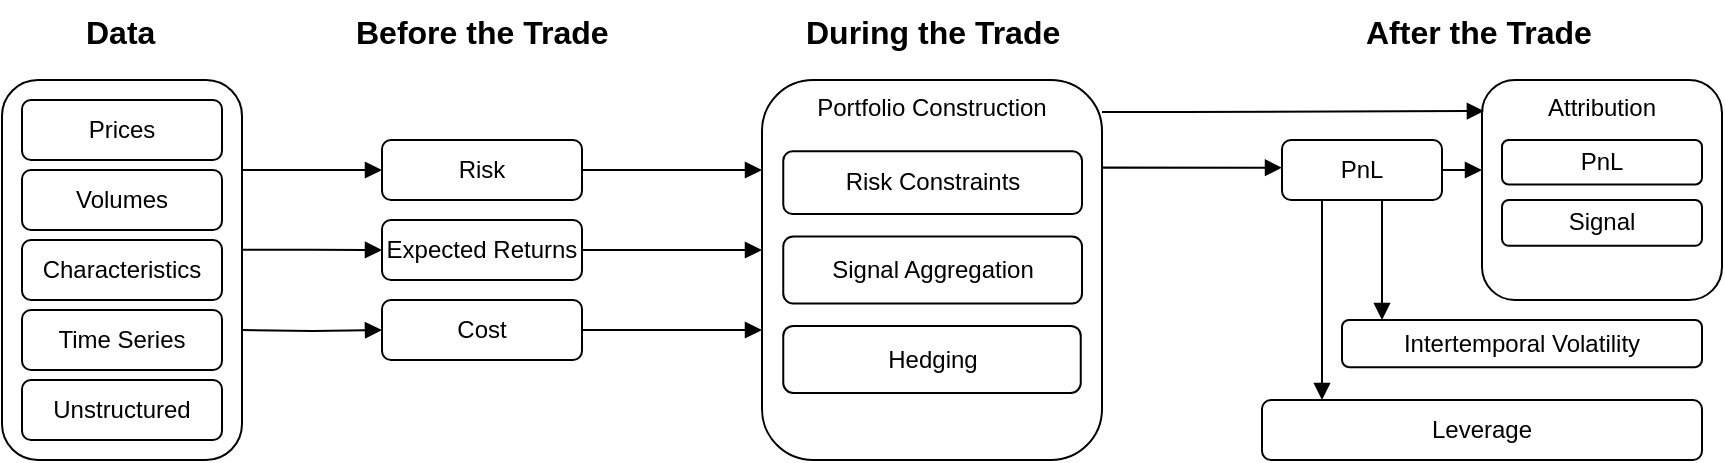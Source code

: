 <mxfile>
    <diagram name="Investment Process" id="investment-process">
        <mxGraphModel dx="1109" dy="1111" grid="1" gridSize="10" guides="1" tooltips="1" connect="1" arrows="1" fold="1" page="1" pageScale="1" pageWidth="827" pageHeight="1169" math="0" shadow="0">
            <root>
                <mxCell id="0"/>
                <mxCell id="1" parent="0"/>
                <mxCell id="34" value="" style="rounded=1;whiteSpace=wrap;html=1;" vertex="1" parent="1">
                    <mxGeometry x="10" y="60" width="120" height="190" as="geometry"/>
                </mxCell>
                <mxCell id="13" value="&lt;span style=&quot;background-color: transparent;&quot;&gt;Portfolio Construction&lt;/span&gt;" style="rounded=1;whiteSpace=wrap;html=1;align=center;verticalAlign=top;" parent="1" vertex="1">
                    <mxGeometry x="390" y="60" width="170" height="190" as="geometry"/>
                </mxCell>
                <mxCell id="14" value="Risk Constraints" style="rounded=1;whiteSpace=wrap;html=1;" parent="13" vertex="1">
                    <mxGeometry x="10.63" y="35.631" width="149.38" height="31.428" as="geometry"/>
                </mxCell>
                <mxCell id="15" value="Signal Aggregation" style="rounded=1;whiteSpace=wrap;html=1;" parent="13" vertex="1">
                    <mxGeometry x="10.63" y="78.235" width="149.38" height="33.529" as="geometry"/>
                </mxCell>
                <mxCell id="16" value="Hedging" style="rounded=1;whiteSpace=wrap;html=1;" parent="13" vertex="1">
                    <mxGeometry x="10.63" y="122.941" width="148.75" height="33.529" as="geometry"/>
                </mxCell>
                <mxCell id="2" value="Data" style="text;html=1;fontSize=16;fontStyle=1" parent="1" vertex="1">
                    <mxGeometry x="50" y="20" width="40" height="30" as="geometry"/>
                </mxCell>
                <mxCell id="3" value="Prices" style="rounded=1;whiteSpace=wrap;html=1;" parent="1" vertex="1">
                    <mxGeometry x="20" y="70" width="100" height="30" as="geometry"/>
                </mxCell>
                <mxCell id="4" value="Volumes" style="rounded=1;whiteSpace=wrap;html=1;" parent="1" vertex="1">
                    <mxGeometry x="20" y="105" width="100" height="30" as="geometry"/>
                </mxCell>
                <mxCell id="5" value="Characteristics" style="rounded=1;whiteSpace=wrap;html=1;" parent="1" vertex="1">
                    <mxGeometry x="20" y="140" width="100" height="30" as="geometry"/>
                </mxCell>
                <mxCell id="6" value="Time Series" style="rounded=1;whiteSpace=wrap;html=1;" parent="1" vertex="1">
                    <mxGeometry x="20" y="175" width="100" height="30" as="geometry"/>
                </mxCell>
                <mxCell id="7" value="Unstructured" style="rounded=1;whiteSpace=wrap;html=1;" parent="1" vertex="1">
                    <mxGeometry x="20" y="210" width="100" height="30" as="geometry"/>
                </mxCell>
                <mxCell id="8" value="Before the Trade" style="text;html=1;fontSize=16;fontStyle=1" parent="1" vertex="1">
                    <mxGeometry x="185" y="20" width="130" height="30" as="geometry"/>
                </mxCell>
                <mxCell id="9" value="Risk" style="rounded=1;whiteSpace=wrap;html=1;" parent="1" vertex="1">
                    <mxGeometry x="200" y="90" width="100" height="30" as="geometry"/>
                </mxCell>
                <mxCell id="10" value="Expected Returns" style="rounded=1;whiteSpace=wrap;html=1;" parent="1" vertex="1">
                    <mxGeometry x="200" y="130" width="100" height="30" as="geometry"/>
                </mxCell>
                <mxCell id="11" value="Cost" style="rounded=1;whiteSpace=wrap;html=1;" parent="1" vertex="1">
                    <mxGeometry x="200" y="170" width="100" height="30" as="geometry"/>
                </mxCell>
                <mxCell id="12" value="During the Trade" style="text;html=1;fontSize=16;fontStyle=1" parent="1" vertex="1">
                    <mxGeometry x="410" y="20" width="130" height="30" as="geometry"/>
                </mxCell>
                <mxCell id="17" value="After the Trade" style="text;html=1;fontSize=16;fontStyle=1" parent="1" vertex="1">
                    <mxGeometry x="690" y="20" width="120" height="30" as="geometry"/>
                </mxCell>
                <mxCell id="18" value="PnL" style="rounded=1;whiteSpace=wrap;html=1;" parent="1" vertex="1">
                    <mxGeometry x="650" y="90" width="80" height="30" as="geometry"/>
                </mxCell>
                <mxCell id="19" value="Attribution" style="rounded=1;whiteSpace=wrap;html=1;verticalAlign=top;" parent="1" vertex="1">
                    <mxGeometry x="750" y="60" width="120" height="110" as="geometry"/>
                </mxCell>
                <mxCell id="20" value="PnL" style="rounded=1;whiteSpace=wrap;html=1;" parent="19" vertex="1">
                    <mxGeometry x="10" y="29.996" width="100" height="22.259" as="geometry"/>
                </mxCell>
                <mxCell id="21" value="Signal" style="rounded=1;whiteSpace=wrap;html=1;" parent="19" vertex="1">
                    <mxGeometry x="10" y="60.004" width="100" height="22.919" as="geometry"/>
                </mxCell>
                <mxCell id="23" value="Leverage" style="rounded=1;whiteSpace=wrap;html=1;" parent="1" vertex="1">
                    <mxGeometry x="640" y="220" width="220" height="30" as="geometry"/>
                </mxCell>
                <mxCell id="25" style="edgeStyle=orthogonalEdgeStyle;rounded=0;orthogonalLoop=1;jettySize=auto;html=1;endArrow=block;endFill=1;exitX=1;exitY=0.447;exitDx=0;exitDy=0;exitPerimeter=0;" parent="1" source="34" target="10" edge="1">
                    <mxGeometry relative="1" as="geometry">
                        <mxPoint x="140" y="145" as="sourcePoint"/>
                    </mxGeometry>
                </mxCell>
                <mxCell id="27" style="edgeStyle=orthogonalEdgeStyle;rounded=0;orthogonalLoop=1;jettySize=auto;html=1;endArrow=block;endFill=1;exitX=1;exitY=0.5;exitDx=0;exitDy=0;" parent="1" source="9" target="13" edge="1">
                    <mxGeometry relative="1" as="geometry">
                        <Array as="points">
                            <mxPoint x="340" y="105"/>
                            <mxPoint x="340" y="105"/>
                        </Array>
                    </mxGeometry>
                </mxCell>
                <mxCell id="28" style="edgeStyle=orthogonalEdgeStyle;rounded=0;orthogonalLoop=1;jettySize=auto;html=1;endArrow=block;endFill=1;exitX=1;exitY=0.5;exitDx=0;exitDy=0;" parent="1" source="10" target="13" edge="1">
                    <mxGeometry relative="1" as="geometry">
                        <Array as="points">
                            <mxPoint x="340" y="145"/>
                            <mxPoint x="340" y="145"/>
                        </Array>
                    </mxGeometry>
                </mxCell>
                <mxCell id="29" style="edgeStyle=orthogonalEdgeStyle;rounded=0;orthogonalLoop=1;jettySize=auto;html=1;endArrow=block;endFill=1;exitX=1;exitY=0.5;exitDx=0;exitDy=0;" parent="1" source="11" target="13" edge="1">
                    <mxGeometry relative="1" as="geometry">
                        <Array as="points">
                            <mxPoint x="350" y="185"/>
                            <mxPoint x="350" y="185"/>
                        </Array>
                    </mxGeometry>
                </mxCell>
                <mxCell id="30" style="edgeStyle=orthogonalEdgeStyle;rounded=0;orthogonalLoop=1;jettySize=auto;html=1;endArrow=block;endFill=1;entryX=0.008;entryY=0.141;entryDx=0;entryDy=0;entryPerimeter=0;" parent="1" source="13" target="19" edge="1">
                    <mxGeometry relative="1" as="geometry">
                        <mxPoint x="710" y="75" as="targetPoint"/>
                        <Array as="points">
                            <mxPoint x="600" y="76"/>
                            <mxPoint x="600" y="76"/>
                        </Array>
                    </mxGeometry>
                </mxCell>
                <mxCell id="31" style="edgeStyle=orthogonalEdgeStyle;rounded=0;orthogonalLoop=1;jettySize=auto;html=1;endArrow=block;endFill=1;" parent="1" source="18" target="19" edge="1">
                    <mxGeometry relative="1" as="geometry">
                        <Array as="points">
                            <mxPoint x="750" y="105"/>
                            <mxPoint x="750" y="105"/>
                        </Array>
                    </mxGeometry>
                </mxCell>
                <mxCell id="32" style="edgeStyle=orthogonalEdgeStyle;rounded=0;orthogonalLoop=1;jettySize=auto;html=1;endArrow=block;endFill=1;" parent="1" source="18" target="22" edge="1">
                    <mxGeometry relative="1" as="geometry">
                        <Array as="points">
                            <mxPoint x="700" y="150"/>
                            <mxPoint x="700" y="150"/>
                        </Array>
                    </mxGeometry>
                </mxCell>
                <mxCell id="33" style="edgeStyle=orthogonalEdgeStyle;rounded=0;orthogonalLoop=1;jettySize=auto;html=1;endArrow=block;endFill=1;" parent="1" source="18" target="23" edge="1">
                    <mxGeometry relative="1" as="geometry">
                        <Array as="points">
                            <mxPoint x="670" y="190"/>
                            <mxPoint x="670" y="190"/>
                        </Array>
                    </mxGeometry>
                </mxCell>
                <mxCell id="37" style="edgeStyle=orthogonalEdgeStyle;rounded=0;orthogonalLoop=1;jettySize=auto;html=1;endArrow=block;endFill=1;entryX=0;entryY=0.5;entryDx=0;entryDy=0;" edge="1" parent="1" target="11">
                    <mxGeometry relative="1" as="geometry">
                        <mxPoint x="130" y="185" as="sourcePoint"/>
                        <mxPoint x="210" y="155" as="targetPoint"/>
                    </mxGeometry>
                </mxCell>
                <mxCell id="38" style="edgeStyle=orthogonalEdgeStyle;rounded=0;orthogonalLoop=1;jettySize=auto;html=1;endArrow=block;endFill=1;exitX=1;exitY=0.25;exitDx=0;exitDy=0;" edge="1" parent="1" source="34" target="9">
                    <mxGeometry relative="1" as="geometry">
                        <mxPoint x="140" y="155" as="sourcePoint"/>
                        <mxPoint x="210" y="155" as="targetPoint"/>
                        <Array as="points">
                            <mxPoint x="130" y="105"/>
                        </Array>
                    </mxGeometry>
                </mxCell>
                <mxCell id="22" value="Intertemporal Volatility" style="rounded=1;whiteSpace=wrap;html=1;" parent="1" vertex="1">
                    <mxGeometry x="680" y="180" width="180" height="23.57" as="geometry"/>
                </mxCell>
                <mxCell id="40" style="edgeStyle=orthogonalEdgeStyle;rounded=0;orthogonalLoop=1;jettySize=auto;html=1;endArrow=block;endFill=1;exitX=1;exitY=0.25;exitDx=0;exitDy=0;" edge="1" parent="1" source="13">
                    <mxGeometry relative="1" as="geometry">
                        <mxPoint x="570" y="103.82" as="sourcePoint"/>
                        <mxPoint x="650" y="103.82" as="targetPoint"/>
                        <Array as="points">
                            <mxPoint x="560" y="104"/>
                        </Array>
                    </mxGeometry>
                </mxCell>
            </root>
        </mxGraphModel>
    </diagram>
</mxfile>
